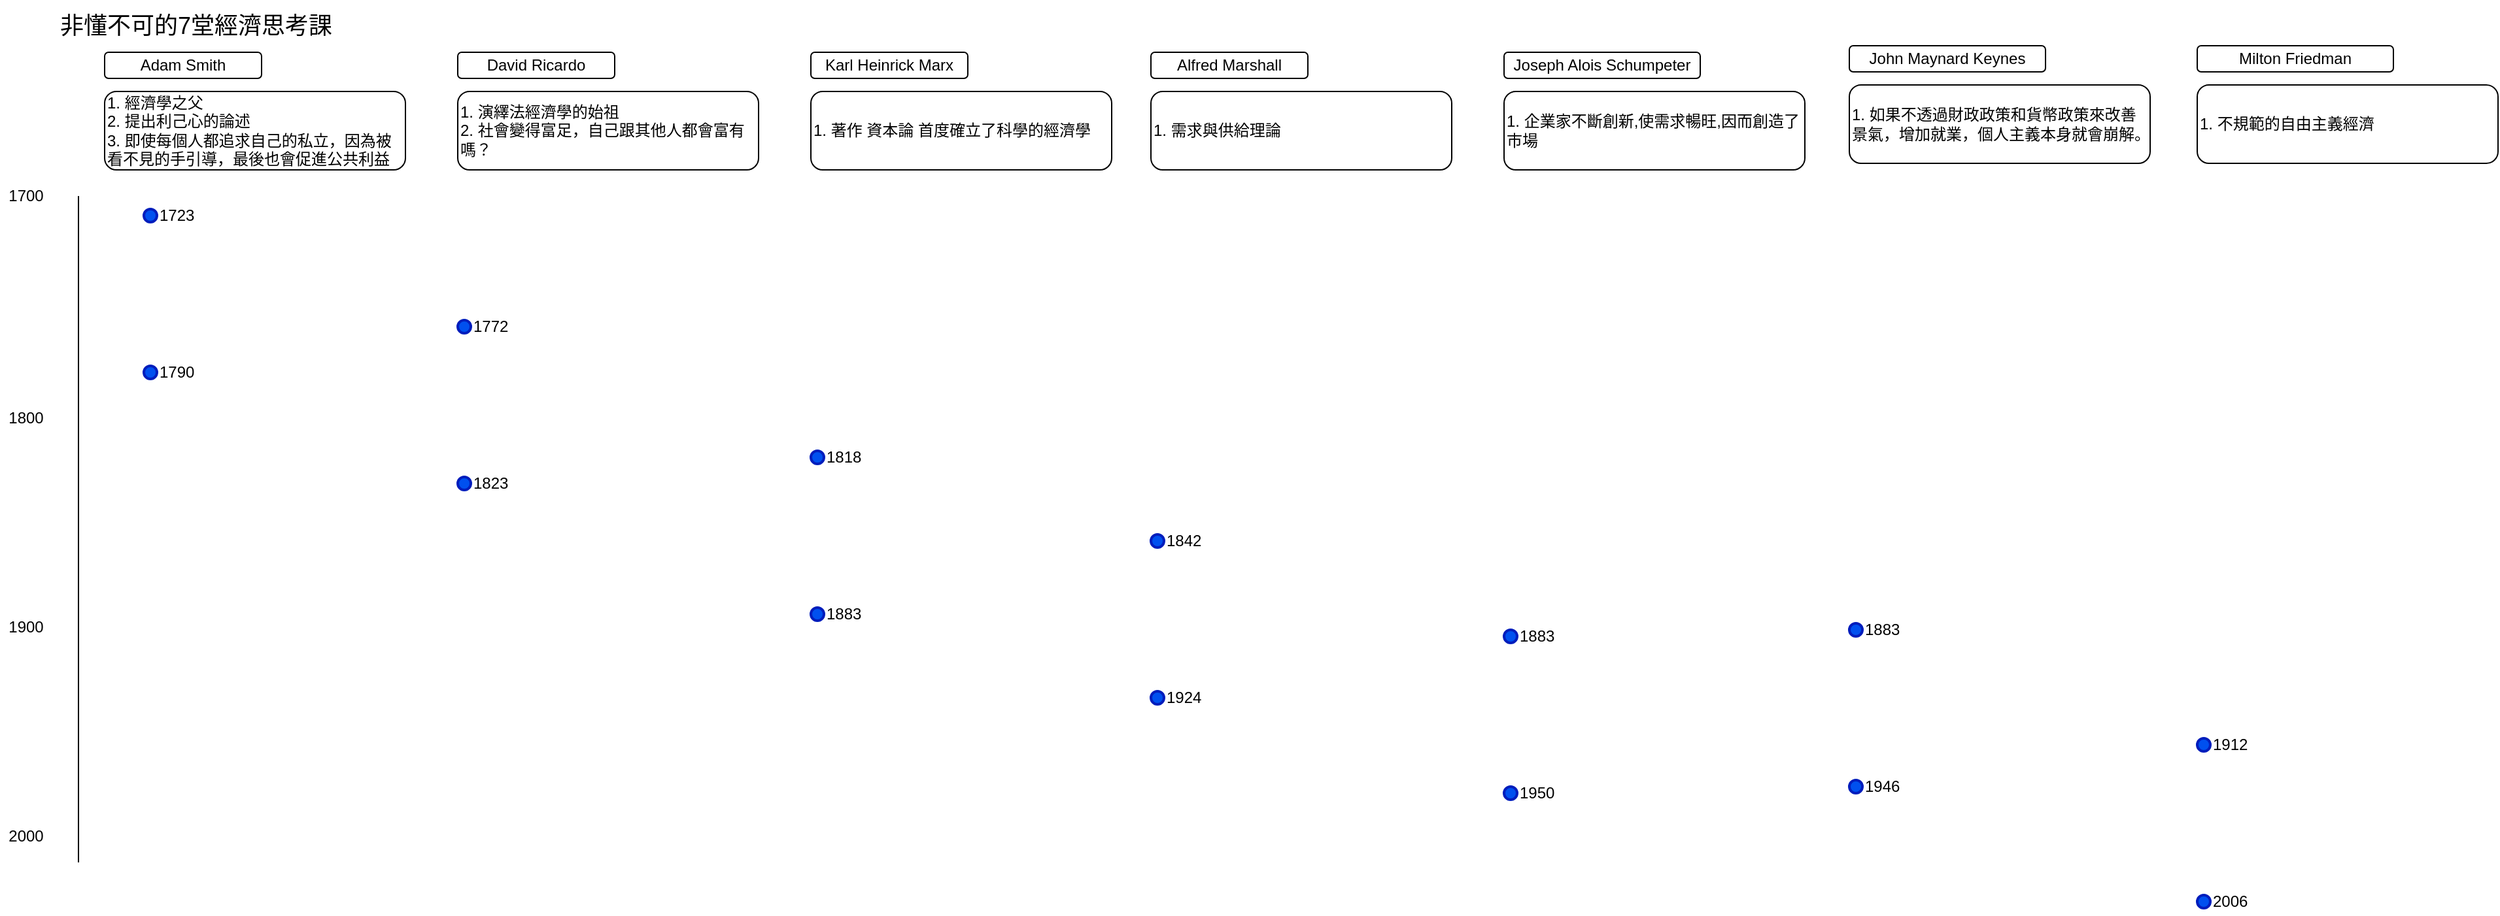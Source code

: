 <mxfile version="12.8.6" type="github"><diagram id="zbSx69ozW7Ubktf0gV4N" name="第1頁"><mxGraphModel dx="786" dy="381" grid="1" gridSize="10" guides="1" tooltips="1" connect="1" arrows="1" fold="1" page="1" pageScale="1" pageWidth="827" pageHeight="1169" math="0" shadow="0"><root><mxCell id="0"/><mxCell id="1" parent="0"/><mxCell id="oJ_JN-DhLfH84ub0irCF-1" value="&lt;font style=&quot;font-size: 18px&quot;&gt;非懂不可的7堂經濟思考課&lt;/font&gt;" style="text;html=1;strokeColor=none;fillColor=none;align=center;verticalAlign=middle;whiteSpace=wrap;rounded=0;" parent="1" vertex="1"><mxGeometry x="50" y="40" width="280" height="40" as="geometry"/></mxCell><mxCell id="oJ_JN-DhLfH84ub0irCF-2" value="Adam Smith" style="rounded=1;whiteSpace=wrap;html=1;" parent="1" vertex="1"><mxGeometry x="120" y="80" width="120" height="20" as="geometry"/></mxCell><mxCell id="oJ_JN-DhLfH84ub0irCF-3" value="" style="endArrow=none;html=1;" parent="1" edge="1"><mxGeometry width="50" height="50" relative="1" as="geometry"><mxPoint x="100" y="700" as="sourcePoint"/><mxPoint x="100" y="190" as="targetPoint"/></mxGeometry></mxCell><mxCell id="oJ_JN-DhLfH84ub0irCF-4" value="1700" style="text;html=1;strokeColor=none;fillColor=none;align=center;verticalAlign=middle;whiteSpace=wrap;rounded=0;" parent="1" vertex="1"><mxGeometry x="40" y="180" width="40" height="20" as="geometry"/></mxCell><mxCell id="oJ_JN-DhLfH84ub0irCF-5" value="1800" style="text;html=1;strokeColor=none;fillColor=none;align=center;verticalAlign=middle;whiteSpace=wrap;rounded=0;" parent="1" vertex="1"><mxGeometry x="40" y="350" width="40" height="20" as="geometry"/></mxCell><mxCell id="oJ_JN-DhLfH84ub0irCF-6" value="1900" style="text;html=1;strokeColor=none;fillColor=none;align=center;verticalAlign=middle;whiteSpace=wrap;rounded=0;" parent="1" vertex="1"><mxGeometry x="40" y="510" width="40" height="20" as="geometry"/></mxCell><mxCell id="oJ_JN-DhLfH84ub0irCF-7" value="2000" style="text;html=1;strokeColor=none;fillColor=none;align=center;verticalAlign=middle;whiteSpace=wrap;rounded=0;" parent="1" vertex="1"><mxGeometry x="40" y="670" width="40" height="20" as="geometry"/></mxCell><mxCell id="oJ_JN-DhLfH84ub0irCF-8" value="" style="strokeWidth=2;html=1;shape=mxgraph.flowchart.start_2;whiteSpace=wrap;fillColor=#0050ef;strokeColor=#001DBC;fontColor=#ffffff;" parent="1" vertex="1"><mxGeometry x="150" y="200" width="10" height="10" as="geometry"/></mxCell><mxCell id="oJ_JN-DhLfH84ub0irCF-9" value="" style="strokeWidth=2;html=1;shape=mxgraph.flowchart.start_2;whiteSpace=wrap;fillColor=#0050ef;strokeColor=#001DBC;fontColor=#ffffff;" parent="1" vertex="1"><mxGeometry x="150" y="320" width="10" height="10" as="geometry"/></mxCell><mxCell id="oJ_JN-DhLfH84ub0irCF-10" value="1723" style="text;html=1;strokeColor=none;fillColor=none;align=left;verticalAlign=middle;whiteSpace=wrap;rounded=0;" parent="1" vertex="1"><mxGeometry x="160" y="195" width="40" height="20" as="geometry"/></mxCell><mxCell id="oJ_JN-DhLfH84ub0irCF-11" value="1790" style="text;html=1;strokeColor=none;fillColor=none;align=left;verticalAlign=middle;whiteSpace=wrap;rounded=0;" parent="1" vertex="1"><mxGeometry x="160" y="315" width="40" height="20" as="geometry"/></mxCell><mxCell id="oJ_JN-DhLfH84ub0irCF-12" value="1. 經濟學之父&lt;br&gt;2. 提出利己心的論述&lt;br&gt;3. 即使每個人都追求自己的私立，因為被看不見的手引導，最後也會促進公共利益" style="rounded=1;whiteSpace=wrap;html=1;align=left;" parent="1" vertex="1"><mxGeometry x="120" y="110" width="230" height="60" as="geometry"/></mxCell><mxCell id="oJ_JN-DhLfH84ub0irCF-13" value="David Ricardo" style="rounded=1;whiteSpace=wrap;html=1;" parent="1" vertex="1"><mxGeometry x="390" y="80" width="120" height="20" as="geometry"/></mxCell><mxCell id="oJ_JN-DhLfH84ub0irCF-14" value="1. 演繹法經濟學的始祖&lt;br&gt;2. 社會變得富足，自己跟其他人都會富有嗎？" style="rounded=1;whiteSpace=wrap;html=1;align=left;" parent="1" vertex="1"><mxGeometry x="390" y="110" width="230" height="60" as="geometry"/></mxCell><mxCell id="oJ_JN-DhLfH84ub0irCF-15" value="" style="strokeWidth=2;html=1;shape=mxgraph.flowchart.start_2;whiteSpace=wrap;fillColor=#0050ef;strokeColor=#001DBC;fontColor=#ffffff;" parent="1" vertex="1"><mxGeometry x="390" y="285" width="10" height="10" as="geometry"/></mxCell><mxCell id="oJ_JN-DhLfH84ub0irCF-16" value="" style="strokeWidth=2;html=1;shape=mxgraph.flowchart.start_2;whiteSpace=wrap;fillColor=#0050ef;strokeColor=#001DBC;fontColor=#ffffff;" parent="1" vertex="1"><mxGeometry x="390" y="405" width="10" height="10" as="geometry"/></mxCell><mxCell id="oJ_JN-DhLfH84ub0irCF-17" value="1772" style="text;html=1;strokeColor=none;fillColor=none;align=left;verticalAlign=middle;whiteSpace=wrap;rounded=0;" parent="1" vertex="1"><mxGeometry x="400" y="280" width="40" height="20" as="geometry"/></mxCell><mxCell id="oJ_JN-DhLfH84ub0irCF-18" value="1823" style="text;html=1;strokeColor=none;fillColor=none;align=left;verticalAlign=middle;whiteSpace=wrap;rounded=0;" parent="1" vertex="1"><mxGeometry x="400" y="400" width="40" height="20" as="geometry"/></mxCell><mxCell id="oJ_JN-DhLfH84ub0irCF-19" value="Karl Heinrick Marx" style="rounded=1;whiteSpace=wrap;html=1;" parent="1" vertex="1"><mxGeometry x="660" y="80" width="120" height="20" as="geometry"/></mxCell><mxCell id="oJ_JN-DhLfH84ub0irCF-20" value="1. 著作 資本論 首度確立了科學的經濟學&lt;br&gt;" style="rounded=1;whiteSpace=wrap;html=1;align=left;" parent="1" vertex="1"><mxGeometry x="660" y="110" width="230" height="60" as="geometry"/></mxCell><mxCell id="oJ_JN-DhLfH84ub0irCF-21" value="" style="strokeWidth=2;html=1;shape=mxgraph.flowchart.start_2;whiteSpace=wrap;fillColor=#0050ef;strokeColor=#001DBC;fontColor=#ffffff;" parent="1" vertex="1"><mxGeometry x="660" y="385" width="10" height="10" as="geometry"/></mxCell><mxCell id="oJ_JN-DhLfH84ub0irCF-22" value="" style="strokeWidth=2;html=1;shape=mxgraph.flowchart.start_2;whiteSpace=wrap;fillColor=#0050ef;strokeColor=#001DBC;fontColor=#ffffff;" parent="1" vertex="1"><mxGeometry x="660" y="505" width="10" height="10" as="geometry"/></mxCell><mxCell id="oJ_JN-DhLfH84ub0irCF-23" value="1818" style="text;html=1;strokeColor=none;fillColor=none;align=left;verticalAlign=middle;whiteSpace=wrap;rounded=0;" parent="1" vertex="1"><mxGeometry x="670" y="380" width="40" height="20" as="geometry"/></mxCell><mxCell id="oJ_JN-DhLfH84ub0irCF-24" value="1883" style="text;html=1;strokeColor=none;fillColor=none;align=left;verticalAlign=middle;whiteSpace=wrap;rounded=0;" parent="1" vertex="1"><mxGeometry x="670" y="500" width="40" height="20" as="geometry"/></mxCell><mxCell id="oJ_JN-DhLfH84ub0irCF-25" value="Alfred Marshall" style="rounded=1;whiteSpace=wrap;html=1;" parent="1" vertex="1"><mxGeometry x="920" y="80" width="120" height="20" as="geometry"/></mxCell><mxCell id="oJ_JN-DhLfH84ub0irCF-26" value="1. 需求與供給理論" style="rounded=1;whiteSpace=wrap;html=1;align=left;" parent="1" vertex="1"><mxGeometry x="920" y="110" width="230" height="60" as="geometry"/></mxCell><mxCell id="oJ_JN-DhLfH84ub0irCF-27" value="" style="strokeWidth=2;html=1;shape=mxgraph.flowchart.start_2;whiteSpace=wrap;fillColor=#0050ef;strokeColor=#001DBC;fontColor=#ffffff;" parent="1" vertex="1"><mxGeometry x="920" y="449" width="10" height="10" as="geometry"/></mxCell><mxCell id="oJ_JN-DhLfH84ub0irCF-28" value="" style="strokeWidth=2;html=1;shape=mxgraph.flowchart.start_2;whiteSpace=wrap;fillColor=#0050ef;strokeColor=#001DBC;fontColor=#ffffff;" parent="1" vertex="1"><mxGeometry x="920" y="569" width="10" height="10" as="geometry"/></mxCell><mxCell id="oJ_JN-DhLfH84ub0irCF-29" value="1842" style="text;html=1;strokeColor=none;fillColor=none;align=left;verticalAlign=middle;whiteSpace=wrap;rounded=0;" parent="1" vertex="1"><mxGeometry x="930" y="444" width="40" height="20" as="geometry"/></mxCell><mxCell id="oJ_JN-DhLfH84ub0irCF-30" value="1924" style="text;html=1;strokeColor=none;fillColor=none;align=left;verticalAlign=middle;whiteSpace=wrap;rounded=0;" parent="1" vertex="1"><mxGeometry x="930" y="564" width="40" height="20" as="geometry"/></mxCell><mxCell id="oJ_JN-DhLfH84ub0irCF-31" value="Joseph Alois Schumpeter" style="rounded=1;whiteSpace=wrap;html=1;" parent="1" vertex="1"><mxGeometry x="1190" y="80" width="150" height="20" as="geometry"/></mxCell><mxCell id="oJ_JN-DhLfH84ub0irCF-32" value="1. 企業家不斷創新,使需求暢旺,因而創造了市場" style="rounded=1;whiteSpace=wrap;html=1;align=left;" parent="1" vertex="1"><mxGeometry x="1190" y="110" width="230" height="60" as="geometry"/></mxCell><mxCell id="oJ_JN-DhLfH84ub0irCF-33" value="" style="strokeWidth=2;html=1;shape=mxgraph.flowchart.start_2;whiteSpace=wrap;fillColor=#0050ef;strokeColor=#001DBC;fontColor=#ffffff;" parent="1" vertex="1"><mxGeometry x="1190" y="522" width="10" height="10" as="geometry"/></mxCell><mxCell id="oJ_JN-DhLfH84ub0irCF-34" value="" style="strokeWidth=2;html=1;shape=mxgraph.flowchart.start_2;whiteSpace=wrap;fillColor=#0050ef;strokeColor=#001DBC;fontColor=#ffffff;" parent="1" vertex="1"><mxGeometry x="1190" y="642" width="10" height="10" as="geometry"/></mxCell><mxCell id="oJ_JN-DhLfH84ub0irCF-35" value="1883" style="text;html=1;strokeColor=none;fillColor=none;align=left;verticalAlign=middle;whiteSpace=wrap;rounded=0;" parent="1" vertex="1"><mxGeometry x="1200" y="517" width="40" height="20" as="geometry"/></mxCell><mxCell id="oJ_JN-DhLfH84ub0irCF-36" value="1950" style="text;html=1;strokeColor=none;fillColor=none;align=left;verticalAlign=middle;whiteSpace=wrap;rounded=0;" parent="1" vertex="1"><mxGeometry x="1200" y="637" width="40" height="20" as="geometry"/></mxCell><mxCell id="oJ_JN-DhLfH84ub0irCF-37" value="John Maynard Keynes" style="rounded=1;whiteSpace=wrap;html=1;" parent="1" vertex="1"><mxGeometry x="1454" y="75" width="150" height="20" as="geometry"/></mxCell><mxCell id="oJ_JN-DhLfH84ub0irCF-38" value="1. 如果不透過財政政策和貨幣政策來改善景氣，增加就業，個人主義本身就會崩解。" style="rounded=1;whiteSpace=wrap;html=1;align=left;" parent="1" vertex="1"><mxGeometry x="1454" y="105" width="230" height="60" as="geometry"/></mxCell><mxCell id="oJ_JN-DhLfH84ub0irCF-39" value="" style="strokeWidth=2;html=1;shape=mxgraph.flowchart.start_2;whiteSpace=wrap;fillColor=#0050ef;strokeColor=#001DBC;fontColor=#ffffff;" parent="1" vertex="1"><mxGeometry x="1454" y="517" width="10" height="10" as="geometry"/></mxCell><mxCell id="oJ_JN-DhLfH84ub0irCF-40" value="" style="strokeWidth=2;html=1;shape=mxgraph.flowchart.start_2;whiteSpace=wrap;fillColor=#0050ef;strokeColor=#001DBC;fontColor=#ffffff;" parent="1" vertex="1"><mxGeometry x="1454" y="637" width="10" height="10" as="geometry"/></mxCell><mxCell id="oJ_JN-DhLfH84ub0irCF-41" value="1883" style="text;html=1;strokeColor=none;fillColor=none;align=left;verticalAlign=middle;whiteSpace=wrap;rounded=0;" parent="1" vertex="1"><mxGeometry x="1464" y="512" width="40" height="20" as="geometry"/></mxCell><mxCell id="oJ_JN-DhLfH84ub0irCF-42" value="1946" style="text;html=1;strokeColor=none;fillColor=none;align=left;verticalAlign=middle;whiteSpace=wrap;rounded=0;" parent="1" vertex="1"><mxGeometry x="1464" y="632" width="40" height="20" as="geometry"/></mxCell><mxCell id="oJ_JN-DhLfH84ub0irCF-43" value="Milton Friedman" style="rounded=1;whiteSpace=wrap;html=1;" parent="1" vertex="1"><mxGeometry x="1720" y="75" width="150" height="20" as="geometry"/></mxCell><mxCell id="oJ_JN-DhLfH84ub0irCF-44" value="1. 不規範的自由主義經濟" style="rounded=1;whiteSpace=wrap;html=1;align=left;" parent="1" vertex="1"><mxGeometry x="1720" y="105" width="230" height="60" as="geometry"/></mxCell><mxCell id="oJ_JN-DhLfH84ub0irCF-45" value="" style="strokeWidth=2;html=1;shape=mxgraph.flowchart.start_2;whiteSpace=wrap;fillColor=#0050ef;strokeColor=#001DBC;fontColor=#ffffff;" parent="1" vertex="1"><mxGeometry x="1720" y="605" width="10" height="10" as="geometry"/></mxCell><mxCell id="oJ_JN-DhLfH84ub0irCF-46" value="" style="strokeWidth=2;html=1;shape=mxgraph.flowchart.start_2;whiteSpace=wrap;fillColor=#0050ef;strokeColor=#001DBC;fontColor=#ffffff;" parent="1" vertex="1"><mxGeometry x="1720" y="725" width="10" height="10" as="geometry"/></mxCell><mxCell id="oJ_JN-DhLfH84ub0irCF-47" value="1912" style="text;html=1;strokeColor=none;fillColor=none;align=left;verticalAlign=middle;whiteSpace=wrap;rounded=0;" parent="1" vertex="1"><mxGeometry x="1730" y="600" width="40" height="20" as="geometry"/></mxCell><mxCell id="oJ_JN-DhLfH84ub0irCF-48" value="2006" style="text;html=1;strokeColor=none;fillColor=none;align=left;verticalAlign=middle;whiteSpace=wrap;rounded=0;" parent="1" vertex="1"><mxGeometry x="1730" y="720" width="40" height="20" as="geometry"/></mxCell></root></mxGraphModel></diagram></mxfile>